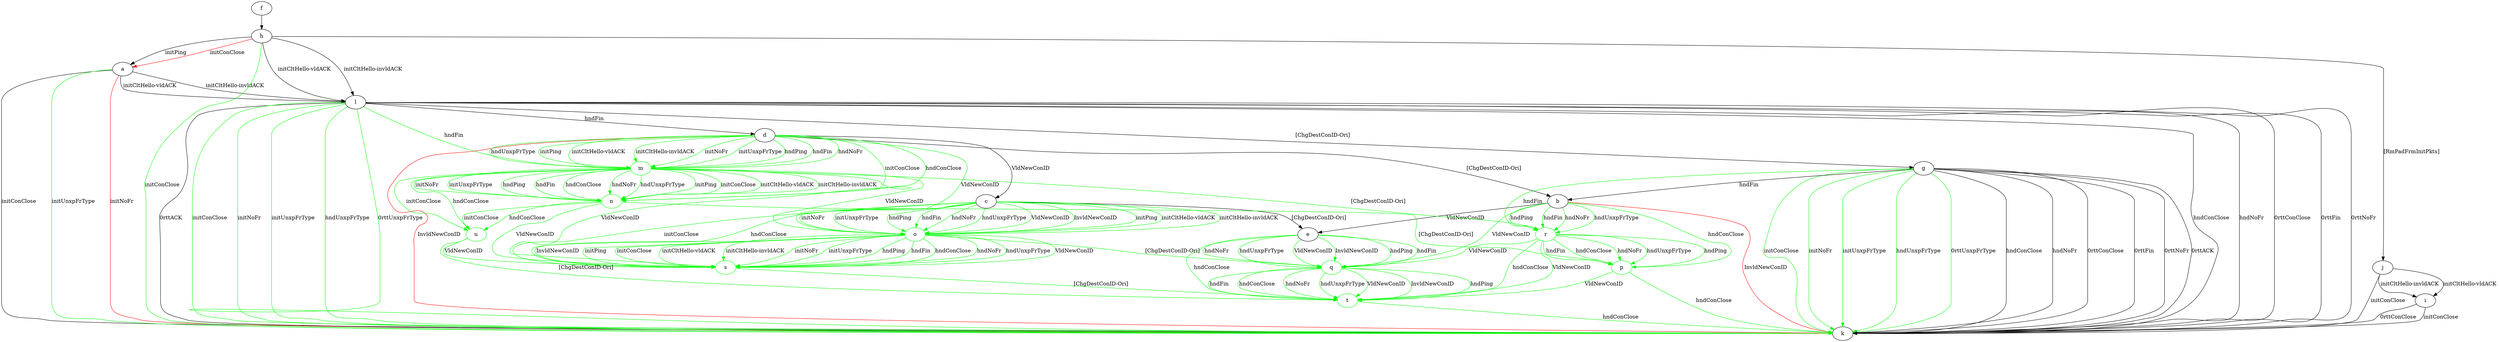 digraph "" {
	a -> k	[key=0,
		label="initConClose "];
	a -> k	[key=1,
		color=green,
		label="initUnxpFrType "];
	a -> k	[key=2,
		color=red,
		label="initNoFr "];
	a -> l	[key=0,
		label="initCltHello-vldACK "];
	a -> l	[key=1,
		label="initCltHello-invldACK "];
	b -> e	[key=0,
		label="VldNewConID "];
	b -> k	[key=0,
		color=red,
		label="InvldNewConID "];
	p	[color=green];
	b -> p	[key=0,
		color=green,
		label="hndConClose "];
	q	[color=green];
	b -> q	[key=0,
		color=green,
		label="VldNewConID "];
	r	[color=green];
	b -> r	[key=0,
		color=green,
		label="hndPing "];
	b -> r	[key=1,
		color=green,
		label="hndFin "];
	b -> r	[key=2,
		color=green,
		label="hndNoFr "];
	b -> r	[key=3,
		color=green,
		label="hndUnxpFrType "];
	c -> e	[key=0,
		label="[ChgDestConID-Ori] "];
	o	[color=green];
	c -> o	[key=0,
		color=green,
		label="initPing "];
	c -> o	[key=1,
		color=green,
		label="initCltHello-vldACK "];
	c -> o	[key=2,
		color=green,
		label="initCltHello-invldACK "];
	c -> o	[key=3,
		color=green,
		label="initNoFr "];
	c -> o	[key=4,
		color=green,
		label="initUnxpFrType "];
	c -> o	[key=5,
		color=green,
		label="hndPing "];
	c -> o	[key=6,
		color=green,
		label="hndFin "];
	c -> o	[key=7,
		color=green,
		label="hndNoFr "];
	c -> o	[key=8,
		color=green,
		label="hndUnxpFrType "];
	c -> o	[key=9,
		color=green,
		label="VldNewConID "];
	c -> o	[key=10,
		color=green,
		label="InvldNewConID "];
	s	[color=green];
	c -> s	[key=0,
		color=green,
		label="initConClose "];
	c -> s	[key=1,
		color=green,
		label="hndConClose "];
	d -> b	[key=0,
		label="[ChgDestConID-Ori] "];
	d -> c	[key=0,
		label="VldNewConID "];
	d -> k	[key=0,
		color=red,
		label="InvldNewConID "];
	m	[color=green];
	d -> m	[key=0,
		color=green,
		label="initPing "];
	d -> m	[key=1,
		color=green,
		label="initCltHello-vldACK "];
	d -> m	[key=2,
		color=green,
		label="initCltHello-invldACK "];
	d -> m	[key=3,
		color=green,
		label="initNoFr "];
	d -> m	[key=4,
		color=green,
		label="initUnxpFrType "];
	d -> m	[key=5,
		color=green,
		label="hndPing "];
	d -> m	[key=6,
		color=green,
		label="hndFin "];
	d -> m	[key=7,
		color=green,
		label="hndNoFr "];
	d -> m	[key=8,
		color=green,
		label="hndUnxpFrType "];
	n	[color=green];
	d -> n	[key=0,
		color=green,
		label="initConClose "];
	d -> n	[key=1,
		color=green,
		label="hndConClose "];
	d -> o	[key=0,
		color=green,
		label="VldNewConID "];
	e -> q	[key=0,
		color=green,
		label="hndPing "];
	e -> q	[key=1,
		color=green,
		label="hndFin "];
	e -> q	[key=2,
		color=green,
		label="hndNoFr "];
	e -> q	[key=3,
		color=green,
		label="hndUnxpFrType "];
	e -> q	[key=4,
		color=green,
		label="VldNewConID "];
	e -> q	[key=5,
		color=green,
		label="InvldNewConID "];
	t	[color=green];
	e -> t	[key=0,
		color=green,
		label="hndConClose "];
	f -> h	[key=0];
	g -> b	[key=0,
		label="hndFin "];
	g -> k	[key=0,
		label="hndConClose "];
	g -> k	[key=1,
		label="hndNoFr "];
	g -> k	[key=2,
		label="0rttConClose "];
	g -> k	[key=3,
		label="0rttFin "];
	g -> k	[key=4,
		label="0rttNoFr "];
	g -> k	[key=5,
		label="0rttACK "];
	g -> k	[key=6,
		color=green,
		label="initConClose "];
	g -> k	[key=7,
		color=green,
		label="initNoFr "];
	g -> k	[key=8,
		color=green,
		label="initUnxpFrType "];
	g -> k	[key=9,
		color=green,
		label="hndUnxpFrType "];
	g -> k	[key=10,
		color=green,
		label="0rttUnxpFrType "];
	g -> r	[key=0,
		color=green,
		label="hndFin "];
	h -> a	[key=0,
		label="initPing "];
	h -> a	[key=1,
		color=red,
		label="initConClose "];
	h -> j	[key=0,
		label="[RmPadFrmInitPkts] "];
	h -> k	[key=0,
		color=green,
		label="initConClose "];
	h -> l	[key=0,
		label="initCltHello-vldACK "];
	h -> l	[key=1,
		label="initCltHello-invldACK "];
	i -> k	[key=0,
		label="initConClose "];
	i -> k	[key=1,
		label="0rttConClose "];
	j -> i	[key=0,
		label="initCltHello-vldACK "];
	j -> i	[key=1,
		label="initCltHello-invldACK "];
	j -> k	[key=0,
		label="initConClose "];
	l -> d	[key=0,
		label="hndFin "];
	l -> g	[key=0,
		label="[ChgDestConID-Ori] "];
	l -> k	[key=0,
		label="hndConClose "];
	l -> k	[key=1,
		label="hndNoFr "];
	l -> k	[key=2,
		label="0rttConClose "];
	l -> k	[key=3,
		label="0rttFin "];
	l -> k	[key=4,
		label="0rttNoFr "];
	l -> k	[key=5,
		label="0rttACK "];
	l -> k	[key=6,
		color=green,
		label="initConClose "];
	l -> k	[key=7,
		color=green,
		label="initNoFr "];
	l -> k	[key=8,
		color=green,
		label="initUnxpFrType "];
	l -> k	[key=9,
		color=green,
		label="hndUnxpFrType "];
	l -> k	[key=10,
		color=green,
		label="0rttUnxpFrType "];
	l -> m	[key=0,
		color=green,
		label="hndFin "];
	m -> n	[key=0,
		color=green,
		label="initPing "];
	m -> n	[key=1,
		color=green,
		label="initConClose "];
	m -> n	[key=2,
		color=green,
		label="initCltHello-vldACK "];
	m -> n	[key=3,
		color=green,
		label="initCltHello-invldACK "];
	m -> n	[key=4,
		color=green,
		label="initNoFr "];
	m -> n	[key=5,
		color=green,
		label="initUnxpFrType "];
	m -> n	[key=6,
		color=green,
		label="hndPing "];
	m -> n	[key=7,
		color=green,
		label="hndFin "];
	m -> n	[key=8,
		color=green,
		label="hndConClose "];
	m -> n	[key=9,
		color=green,
		label="hndNoFr "];
	m -> n	[key=10,
		color=green,
		label="hndUnxpFrType "];
	m -> o	[key=0,
		color=green,
		label="VldNewConID "];
	m -> r	[key=0,
		color=green,
		label="[ChgDestConID-Ori] "];
	m -> s	[key=0,
		color=green,
		label="VldNewConID "];
	u	[color=green];
	m -> u	[key=0,
		color=green,
		label="initConClose "];
	m -> u	[key=1,
		color=green,
		label="hndConClose "];
	n -> p	[key=0,
		color=green,
		label="[ChgDestConID-Ori] "];
	n -> s	[key=0,
		color=green,
		label="VldNewConID "];
	n -> u	[key=0,
		color=green,
		label="initConClose "];
	n -> u	[key=1,
		color=green,
		label="hndConClose "];
	o -> q	[key=0,
		color=green,
		label="[ChgDestConID-Ori] "];
	o -> s	[key=0,
		color=green,
		label="initPing "];
	o -> s	[key=1,
		color=green,
		label="initConClose "];
	o -> s	[key=2,
		color=green,
		label="initCltHello-vldACK "];
	o -> s	[key=3,
		color=green,
		label="initCltHello-invldACK "];
	o -> s	[key=4,
		color=green,
		label="initNoFr "];
	o -> s	[key=5,
		color=green,
		label="initUnxpFrType "];
	o -> s	[key=6,
		color=green,
		label="hndPing "];
	o -> s	[key=7,
		color=green,
		label="hndFin "];
	o -> s	[key=8,
		color=green,
		label="hndConClose "];
	o -> s	[key=9,
		color=green,
		label="hndNoFr "];
	o -> s	[key=10,
		color=green,
		label="hndUnxpFrType "];
	o -> s	[key=11,
		color=green,
		label="VldNewConID "];
	o -> s	[key=12,
		color=green,
		label="InvldNewConID "];
	p -> k	[key=0,
		color=green,
		label="hndConClose "];
	p -> t	[key=0,
		color=green,
		label="VldNewConID "];
	q -> t	[key=0,
		color=green,
		label="hndPing "];
	q -> t	[key=1,
		color=green,
		label="hndFin "];
	q -> t	[key=2,
		color=green,
		label="hndConClose "];
	q -> t	[key=3,
		color=green,
		label="hndNoFr "];
	q -> t	[key=4,
		color=green,
		label="hndUnxpFrType "];
	q -> t	[key=5,
		color=green,
		label="VldNewConID "];
	q -> t	[key=6,
		color=green,
		label="InvldNewConID "];
	r -> p	[key=0,
		color=green,
		label="hndPing "];
	r -> p	[key=1,
		color=green,
		label="hndFin "];
	r -> p	[key=2,
		color=green,
		label="hndConClose "];
	r -> p	[key=3,
		color=green,
		label="hndNoFr "];
	r -> p	[key=4,
		color=green,
		label="hndUnxpFrType "];
	r -> q	[key=0,
		color=green,
		label="VldNewConID "];
	r -> t	[key=0,
		color=green,
		label="hndConClose "];
	r -> t	[key=1,
		color=green,
		label="VldNewConID "];
	s -> t	[key=0,
		color=green,
		label="[ChgDestConID-Ori] "];
	t -> k	[key=0,
		color=green,
		label="hndConClose "];
	u -> s	[key=0,
		color=green,
		label="VldNewConID "];
	u -> t	[key=0,
		color=green,
		label="[ChgDestConID-Ori] "];
}
